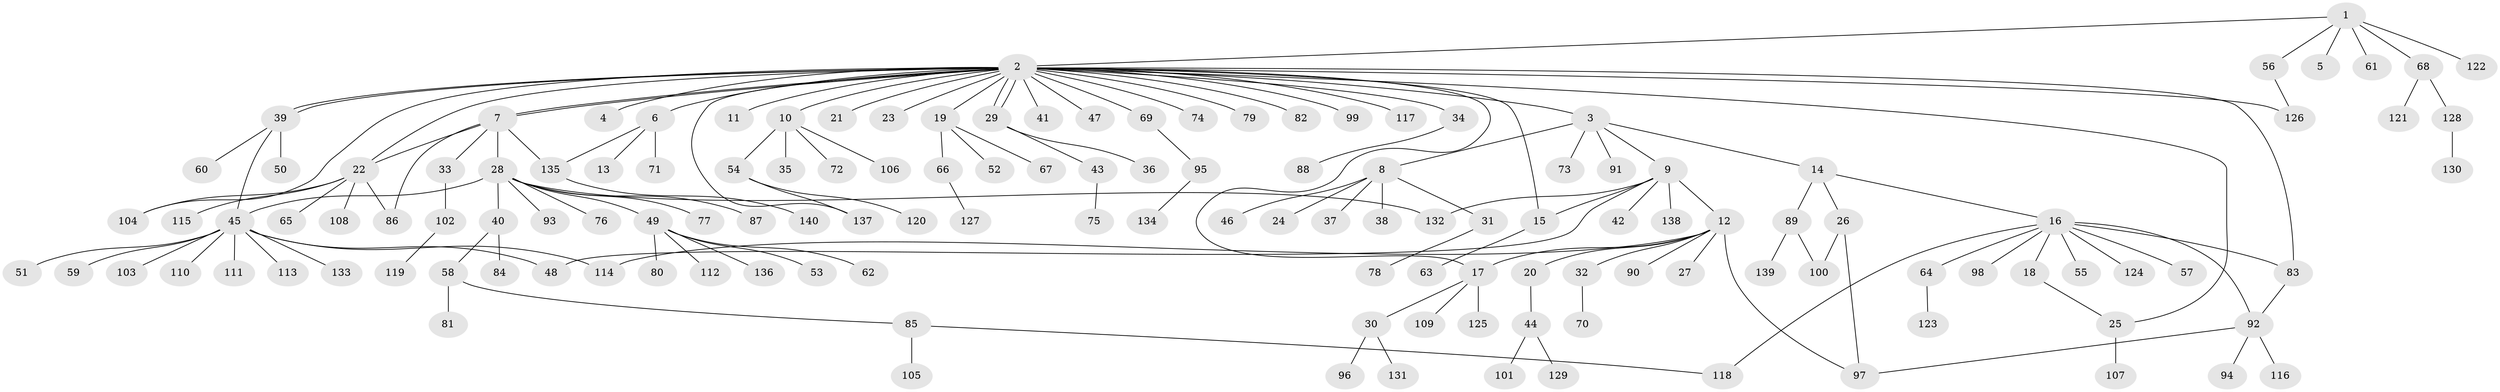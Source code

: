 // coarse degree distribution, {6: 0.028037383177570093, 31: 0.009345794392523364, 8: 0.018691588785046728, 1: 0.6355140186915887, 3: 0.07476635514018691, 14: 0.009345794392523364, 5: 0.018691588785046728, 4: 0.07476635514018691, 9: 0.009345794392523364, 2: 0.11214953271028037, 10: 0.009345794392523364}
// Generated by graph-tools (version 1.1) at 2025/51/02/27/25 19:51:57]
// undirected, 140 vertices, 161 edges
graph export_dot {
graph [start="1"]
  node [color=gray90,style=filled];
  1;
  2;
  3;
  4;
  5;
  6;
  7;
  8;
  9;
  10;
  11;
  12;
  13;
  14;
  15;
  16;
  17;
  18;
  19;
  20;
  21;
  22;
  23;
  24;
  25;
  26;
  27;
  28;
  29;
  30;
  31;
  32;
  33;
  34;
  35;
  36;
  37;
  38;
  39;
  40;
  41;
  42;
  43;
  44;
  45;
  46;
  47;
  48;
  49;
  50;
  51;
  52;
  53;
  54;
  55;
  56;
  57;
  58;
  59;
  60;
  61;
  62;
  63;
  64;
  65;
  66;
  67;
  68;
  69;
  70;
  71;
  72;
  73;
  74;
  75;
  76;
  77;
  78;
  79;
  80;
  81;
  82;
  83;
  84;
  85;
  86;
  87;
  88;
  89;
  90;
  91;
  92;
  93;
  94;
  95;
  96;
  97;
  98;
  99;
  100;
  101;
  102;
  103;
  104;
  105;
  106;
  107;
  108;
  109;
  110;
  111;
  112;
  113;
  114;
  115;
  116;
  117;
  118;
  119;
  120;
  121;
  122;
  123;
  124;
  125;
  126;
  127;
  128;
  129;
  130;
  131;
  132;
  133;
  134;
  135;
  136;
  137;
  138;
  139;
  140;
  1 -- 2;
  1 -- 5;
  1 -- 56;
  1 -- 61;
  1 -- 68;
  1 -- 122;
  2 -- 3;
  2 -- 4;
  2 -- 6;
  2 -- 7;
  2 -- 7;
  2 -- 10;
  2 -- 11;
  2 -- 15;
  2 -- 17;
  2 -- 19;
  2 -- 21;
  2 -- 22;
  2 -- 23;
  2 -- 25;
  2 -- 29;
  2 -- 29;
  2 -- 34;
  2 -- 39;
  2 -- 39;
  2 -- 41;
  2 -- 47;
  2 -- 69;
  2 -- 74;
  2 -- 79;
  2 -- 82;
  2 -- 83;
  2 -- 99;
  2 -- 104;
  2 -- 117;
  2 -- 126;
  2 -- 137;
  3 -- 8;
  3 -- 9;
  3 -- 14;
  3 -- 73;
  3 -- 91;
  6 -- 13;
  6 -- 71;
  6 -- 135;
  7 -- 22;
  7 -- 28;
  7 -- 33;
  7 -- 86;
  7 -- 135;
  8 -- 24;
  8 -- 31;
  8 -- 37;
  8 -- 38;
  8 -- 46;
  9 -- 12;
  9 -- 15;
  9 -- 42;
  9 -- 48;
  9 -- 132;
  9 -- 138;
  10 -- 35;
  10 -- 54;
  10 -- 72;
  10 -- 106;
  12 -- 17;
  12 -- 20;
  12 -- 27;
  12 -- 32;
  12 -- 90;
  12 -- 97;
  12 -- 114;
  14 -- 16;
  14 -- 26;
  14 -- 89;
  15 -- 63;
  16 -- 18;
  16 -- 55;
  16 -- 57;
  16 -- 64;
  16 -- 83;
  16 -- 92;
  16 -- 98;
  16 -- 118;
  16 -- 124;
  17 -- 30;
  17 -- 109;
  17 -- 125;
  18 -- 25;
  19 -- 52;
  19 -- 66;
  19 -- 67;
  20 -- 44;
  22 -- 65;
  22 -- 86;
  22 -- 104;
  22 -- 108;
  22 -- 115;
  25 -- 107;
  26 -- 97;
  26 -- 100;
  28 -- 40;
  28 -- 45;
  28 -- 49;
  28 -- 76;
  28 -- 77;
  28 -- 87;
  28 -- 93;
  28 -- 132;
  29 -- 36;
  29 -- 43;
  30 -- 96;
  30 -- 131;
  31 -- 78;
  32 -- 70;
  33 -- 102;
  34 -- 88;
  39 -- 45;
  39 -- 50;
  39 -- 60;
  40 -- 58;
  40 -- 84;
  43 -- 75;
  44 -- 101;
  44 -- 129;
  45 -- 48;
  45 -- 51;
  45 -- 59;
  45 -- 103;
  45 -- 110;
  45 -- 111;
  45 -- 113;
  45 -- 114;
  45 -- 133;
  49 -- 53;
  49 -- 62;
  49 -- 80;
  49 -- 112;
  49 -- 136;
  54 -- 120;
  54 -- 137;
  56 -- 126;
  58 -- 81;
  58 -- 85;
  64 -- 123;
  66 -- 127;
  68 -- 121;
  68 -- 128;
  69 -- 95;
  83 -- 92;
  85 -- 105;
  85 -- 118;
  89 -- 100;
  89 -- 139;
  92 -- 94;
  92 -- 97;
  92 -- 116;
  95 -- 134;
  102 -- 119;
  128 -- 130;
  135 -- 140;
}
